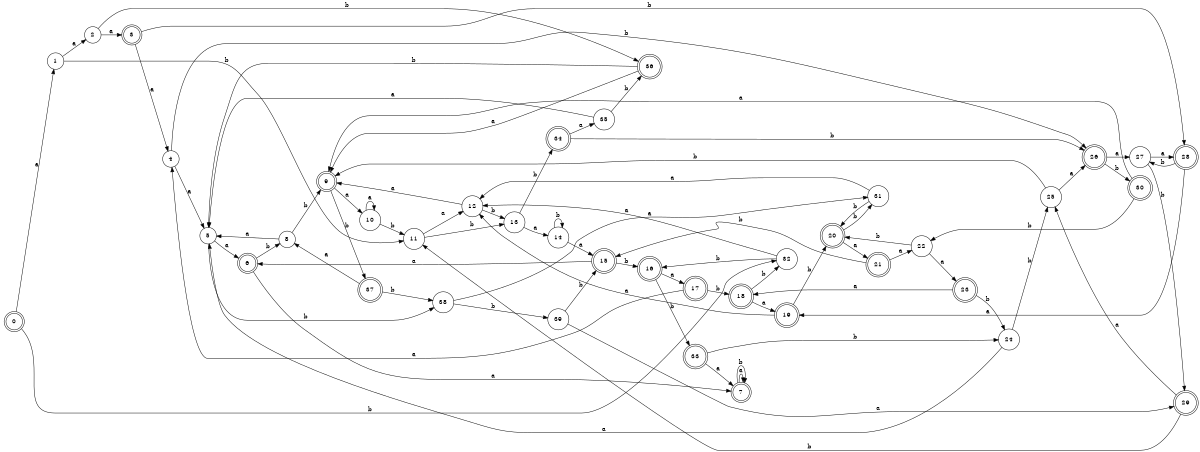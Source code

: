 digraph n32_7 {
__start0 [label="" shape="none"];

rankdir=LR;
size="8,5";

s0 [style="rounded,filled", color="black", fillcolor="white" shape="doublecircle", label="0"];
s1 [style="filled", color="black", fillcolor="white" shape="circle", label="1"];
s2 [style="filled", color="black", fillcolor="white" shape="circle", label="2"];
s3 [style="rounded,filled", color="black", fillcolor="white" shape="doublecircle", label="3"];
s4 [style="filled", color="black", fillcolor="white" shape="circle", label="4"];
s5 [style="filled", color="black", fillcolor="white" shape="circle", label="5"];
s6 [style="rounded,filled", color="black", fillcolor="white" shape="doublecircle", label="6"];
s7 [style="rounded,filled", color="black", fillcolor="white" shape="doublecircle", label="7"];
s8 [style="filled", color="black", fillcolor="white" shape="circle", label="8"];
s9 [style="rounded,filled", color="black", fillcolor="white" shape="doublecircle", label="9"];
s10 [style="filled", color="black", fillcolor="white" shape="circle", label="10"];
s11 [style="filled", color="black", fillcolor="white" shape="circle", label="11"];
s12 [style="filled", color="black", fillcolor="white" shape="circle", label="12"];
s13 [style="filled", color="black", fillcolor="white" shape="circle", label="13"];
s14 [style="filled", color="black", fillcolor="white" shape="circle", label="14"];
s15 [style="rounded,filled", color="black", fillcolor="white" shape="doublecircle", label="15"];
s16 [style="rounded,filled", color="black", fillcolor="white" shape="doublecircle", label="16"];
s17 [style="rounded,filled", color="black", fillcolor="white" shape="doublecircle", label="17"];
s18 [style="rounded,filled", color="black", fillcolor="white" shape="doublecircle", label="18"];
s19 [style="rounded,filled", color="black", fillcolor="white" shape="doublecircle", label="19"];
s20 [style="rounded,filled", color="black", fillcolor="white" shape="doublecircle", label="20"];
s21 [style="rounded,filled", color="black", fillcolor="white" shape="doublecircle", label="21"];
s22 [style="filled", color="black", fillcolor="white" shape="circle", label="22"];
s23 [style="rounded,filled", color="black", fillcolor="white" shape="doublecircle", label="23"];
s24 [style="filled", color="black", fillcolor="white" shape="circle", label="24"];
s25 [style="filled", color="black", fillcolor="white" shape="circle", label="25"];
s26 [style="rounded,filled", color="black", fillcolor="white" shape="doublecircle", label="26"];
s27 [style="filled", color="black", fillcolor="white" shape="circle", label="27"];
s28 [style="rounded,filled", color="black", fillcolor="white" shape="doublecircle", label="28"];
s29 [style="rounded,filled", color="black", fillcolor="white" shape="doublecircle", label="29"];
s30 [style="rounded,filled", color="black", fillcolor="white" shape="doublecircle", label="30"];
s31 [style="filled", color="black", fillcolor="white" shape="circle", label="31"];
s32 [style="filled", color="black", fillcolor="white" shape="circle", label="32"];
s33 [style="rounded,filled", color="black", fillcolor="white" shape="doublecircle", label="33"];
s34 [style="rounded,filled", color="black", fillcolor="white" shape="doublecircle", label="34"];
s35 [style="filled", color="black", fillcolor="white" shape="circle", label="35"];
s36 [style="rounded,filled", color="black", fillcolor="white" shape="doublecircle", label="36"];
s37 [style="rounded,filled", color="black", fillcolor="white" shape="doublecircle", label="37"];
s38 [style="filled", color="black", fillcolor="white" shape="circle", label="38"];
s39 [style="filled", color="black", fillcolor="white" shape="circle", label="39"];
s0 -> s1 [label="a"];
s0 -> s32 [label="b"];
s1 -> s2 [label="a"];
s1 -> s11 [label="b"];
s2 -> s3 [label="a"];
s2 -> s36 [label="b"];
s3 -> s4 [label="a"];
s3 -> s28 [label="b"];
s4 -> s5 [label="a"];
s4 -> s26 [label="b"];
s5 -> s6 [label="a"];
s5 -> s38 [label="b"];
s6 -> s7 [label="a"];
s6 -> s8 [label="b"];
s7 -> s7 [label="a"];
s7 -> s7 [label="b"];
s8 -> s5 [label="a"];
s8 -> s9 [label="b"];
s9 -> s10 [label="a"];
s9 -> s37 [label="b"];
s10 -> s10 [label="a"];
s10 -> s11 [label="b"];
s11 -> s12 [label="a"];
s11 -> s13 [label="b"];
s12 -> s9 [label="a"];
s12 -> s13 [label="b"];
s13 -> s14 [label="a"];
s13 -> s34 [label="b"];
s14 -> s15 [label="a"];
s14 -> s14 [label="b"];
s15 -> s6 [label="a"];
s15 -> s16 [label="b"];
s16 -> s17 [label="a"];
s16 -> s33 [label="b"];
s17 -> s4 [label="a"];
s17 -> s18 [label="b"];
s18 -> s19 [label="a"];
s18 -> s32 [label="b"];
s19 -> s12 [label="a"];
s19 -> s20 [label="b"];
s20 -> s21 [label="a"];
s20 -> s31 [label="b"];
s21 -> s22 [label="a"];
s21 -> s15 [label="b"];
s22 -> s23 [label="a"];
s22 -> s20 [label="b"];
s23 -> s18 [label="a"];
s23 -> s24 [label="b"];
s24 -> s5 [label="a"];
s24 -> s25 [label="b"];
s25 -> s26 [label="a"];
s25 -> s9 [label="b"];
s26 -> s27 [label="a"];
s26 -> s30 [label="b"];
s27 -> s28 [label="a"];
s27 -> s29 [label="b"];
s28 -> s19 [label="a"];
s28 -> s27 [label="b"];
s29 -> s25 [label="a"];
s29 -> s11 [label="b"];
s30 -> s9 [label="a"];
s30 -> s22 [label="b"];
s31 -> s12 [label="a"];
s31 -> s20 [label="b"];
s32 -> s12 [label="a"];
s32 -> s16 [label="b"];
s33 -> s7 [label="a"];
s33 -> s24 [label="b"];
s34 -> s35 [label="a"];
s34 -> s26 [label="b"];
s35 -> s5 [label="a"];
s35 -> s36 [label="b"];
s36 -> s9 [label="a"];
s36 -> s5 [label="b"];
s37 -> s8 [label="a"];
s37 -> s38 [label="b"];
s38 -> s31 [label="a"];
s38 -> s39 [label="b"];
s39 -> s29 [label="a"];
s39 -> s15 [label="b"];

}